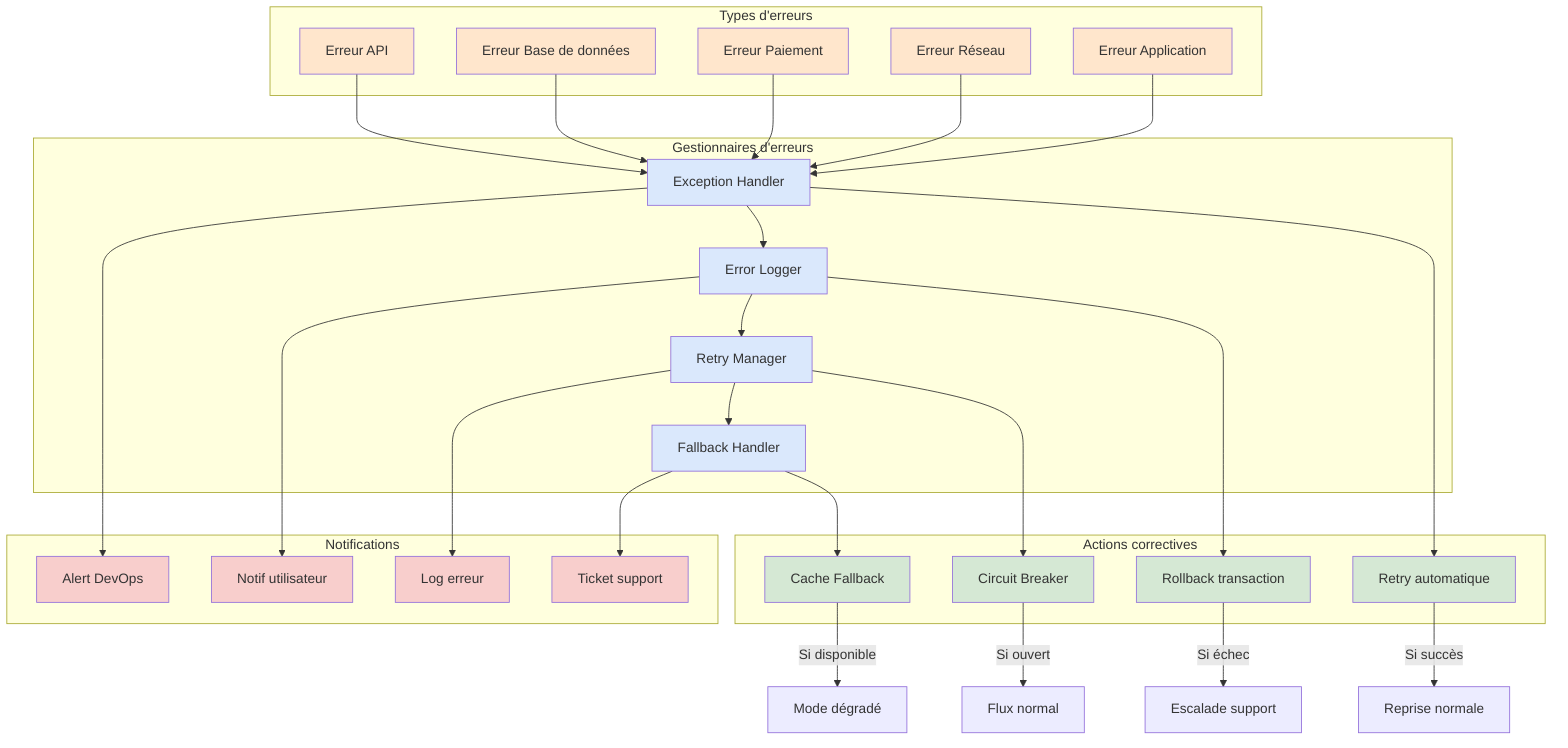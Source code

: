 graph TB
    %% Styles
    classDef error fill:#FFE6CC
    classDef handler fill:#DAE8FC
    classDef action fill:#D5E8D4
    classDef notification fill:#F8CECC

    %% Types d'erreurs
    subgraph Errors[Types d'erreurs]
        E1[Erreur API]:::error
        E2[Erreur Base de données]:::error
        E3[Erreur Paiement]:::error
        E4[Erreur Réseau]:::error
        E5[Erreur Application]:::error
    end

    %% Gestionnaires
    subgraph Handlers[Gestionnaires d'erreurs]
        H1[Exception Handler]:::handler
        H2[Error Logger]:::handler
        H3[Retry Manager]:::handler
        H4[Fallback Handler]:::handler
    end

    %% Actions
    subgraph Actions[Actions correctives]
        A1[Retry automatique]:::action
        A2[Rollback transaction]:::action
        A3[Circuit Breaker]:::action
        A4[Cache Fallback]:::action
    end

    %% Notifications
    subgraph Notifications[Notifications]
        N1[Alert DevOps]:::notification
        N2[Notif utilisateur]:::notification
        N3[Log erreur]:::notification
        N4[Ticket support]:::notification
    end

    %% Relations
    E1 & E2 & E3 & E4 & E5 --> H1
    H1 --> H2
    H2 --> H3
    H3 --> H4

    H1 --> A1
    H2 --> A2
    H3 --> A3
    H4 --> A4

    H1 --> N1
    H2 --> N2
    H3 --> N3
    H4 --> N4

    %% Flux de récupération
    A1 --> |Si succès| Success[Reprise normale]
    A2 --> |Si échec| Escalate[Escalade support]
    A3 --> |Si ouvert| Normal[Flux normal]
    A4 --> |Si disponible| Degraded[Mode dégradé]